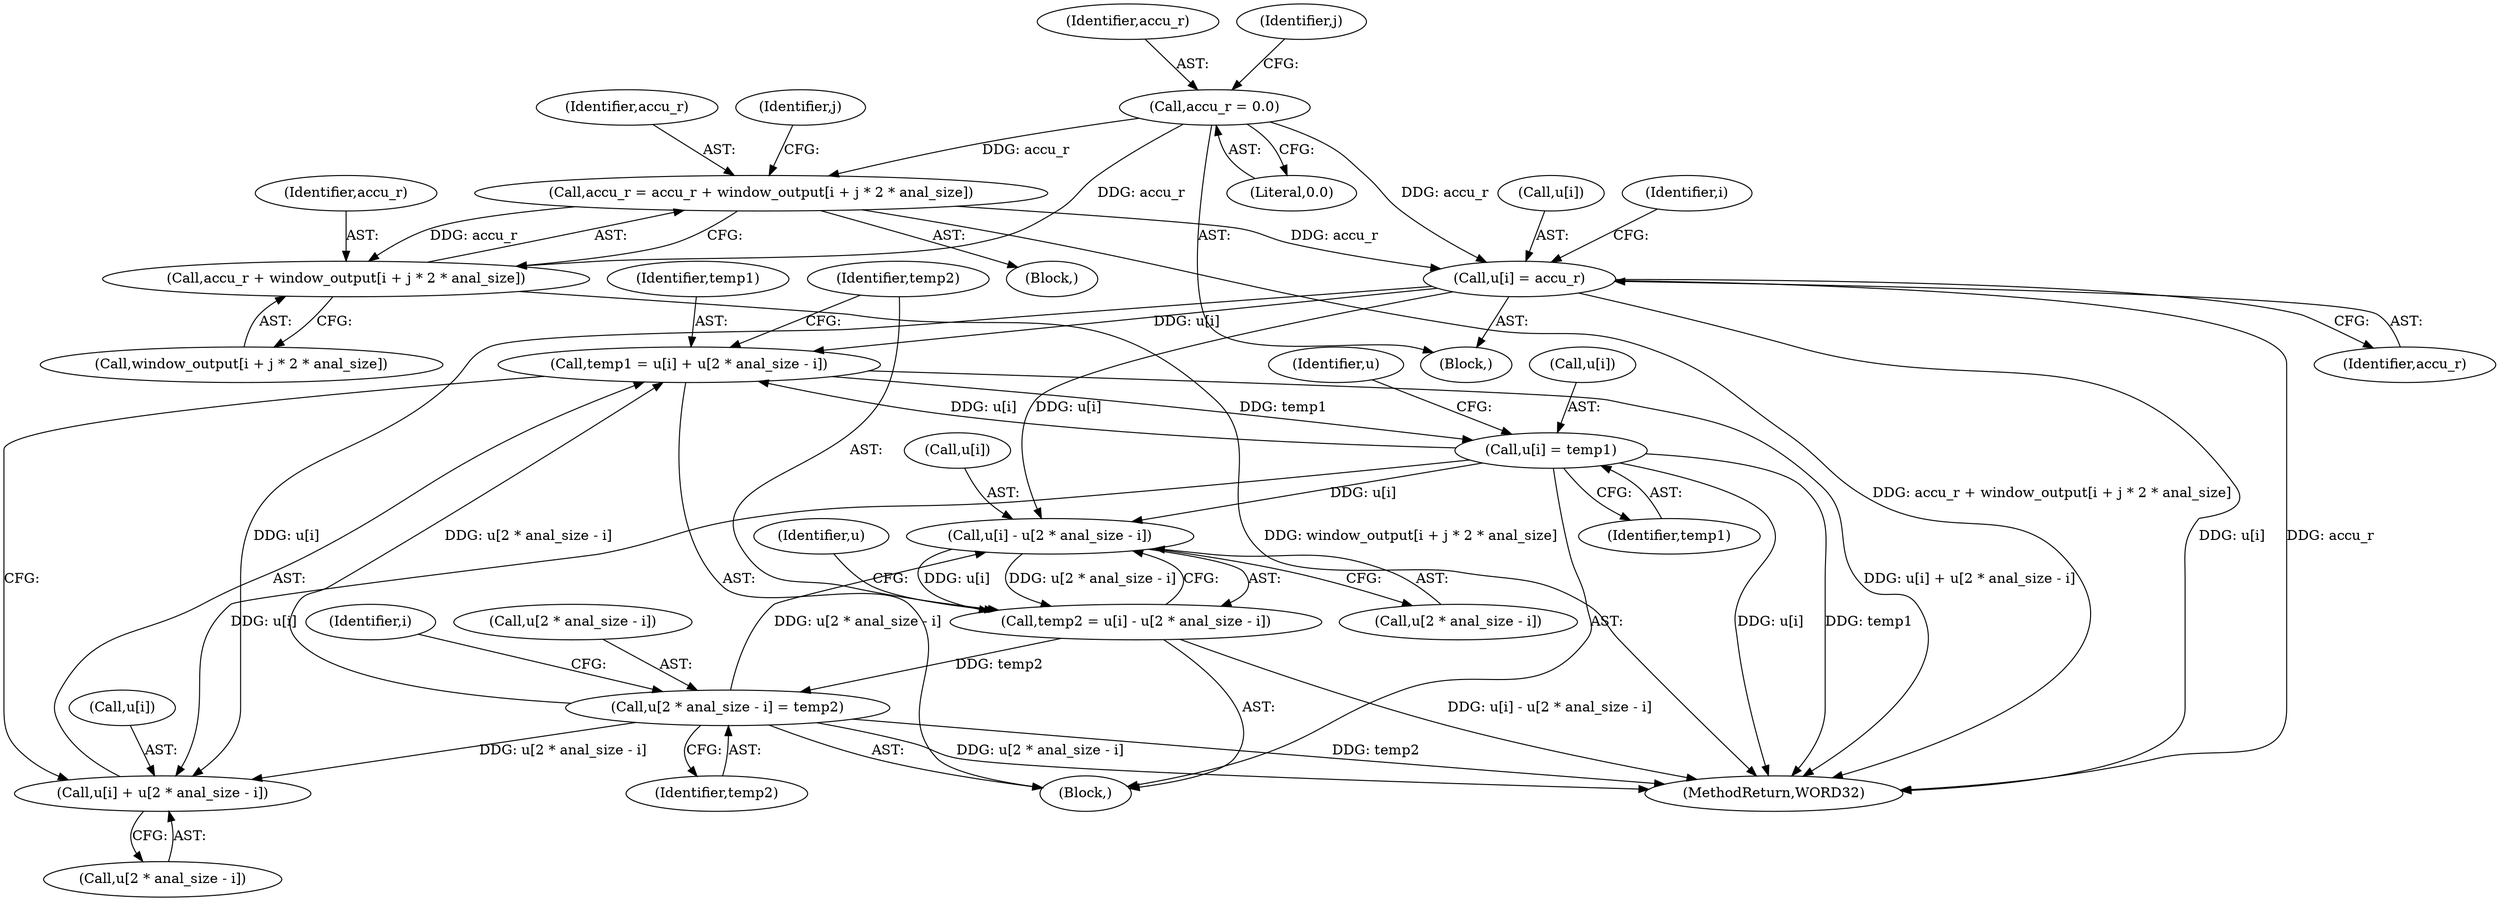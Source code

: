 digraph "0_Android_04e8cd58f075bec5892e369c8deebca9c67e855c_2@integer" {
"1000300" [label="(Call,accu_r = accu_r + window_output[i + j * 2 * anal_size])"];
"1000287" [label="(Call,accu_r = 0.0)"];
"1000302" [label="(Call,accu_r + window_output[i + j * 2 * anal_size])"];
"1000313" [label="(Call,u[i] = accu_r)"];
"1000334" [label="(Call,temp1 = u[i] + u[2 * anal_size - i])"];
"1000361" [label="(Call,u[i] = temp1)"];
"1000336" [label="(Call,u[i] + u[2 * anal_size - i])"];
"1000350" [label="(Call,u[i] - u[2 * anal_size - i])"];
"1000348" [label="(Call,temp2 = u[i] - u[2 * anal_size - i])"];
"1000366" [label="(Call,u[2 * anal_size - i] = temp2)"];
"1000368" [label="(Identifier,u)"];
"1000287" [label="(Call,accu_r = 0.0)"];
"1000336" [label="(Call,u[i] + u[2 * anal_size - i])"];
"1000581" [label="(MethodReturn,WORD32)"];
"1000351" [label="(Call,u[i])"];
"1000340" [label="(Call,u[2 * anal_size - i])"];
"1000362" [label="(Call,u[i])"];
"1000365" [label="(Identifier,temp1)"];
"1000361" [label="(Call,u[i] = temp1)"];
"1000302" [label="(Call,accu_r + window_output[i + j * 2 * anal_size])"];
"1000367" [label="(Call,u[2 * anal_size - i])"];
"1000301" [label="(Identifier,accu_r)"];
"1000298" [label="(Identifier,j)"];
"1000366" [label="(Call,u[2 * anal_size - i] = temp2)"];
"1000354" [label="(Call,u[2 * anal_size - i])"];
"1000317" [label="(Identifier,accu_r)"];
"1000299" [label="(Block,)"];
"1000313" [label="(Call,u[i] = accu_r)"];
"1000348" [label="(Call,temp2 = u[i] - u[2 * anal_size - i])"];
"1000334" [label="(Call,temp1 = u[i] + u[2 * anal_size - i])"];
"1000374" [label="(Identifier,temp2)"];
"1000285" [label="(Identifier,i)"];
"1000288" [label="(Identifier,accu_r)"];
"1000337" [label="(Call,u[i])"];
"1000335" [label="(Identifier,temp1)"];
"1000289" [label="(Literal,0.0)"];
"1000363" [label="(Identifier,u)"];
"1000292" [label="(Identifier,j)"];
"1000332" [label="(Block,)"];
"1000286" [label="(Block,)"];
"1000304" [label="(Call,window_output[i + j * 2 * anal_size])"];
"1000303" [label="(Identifier,accu_r)"];
"1000350" [label="(Call,u[i] - u[2 * anal_size - i])"];
"1000349" [label="(Identifier,temp2)"];
"1000314" [label="(Call,u[i])"];
"1000331" [label="(Identifier,i)"];
"1000300" [label="(Call,accu_r = accu_r + window_output[i + j * 2 * anal_size])"];
"1000300" -> "1000299"  [label="AST: "];
"1000300" -> "1000302"  [label="CFG: "];
"1000301" -> "1000300"  [label="AST: "];
"1000302" -> "1000300"  [label="AST: "];
"1000298" -> "1000300"  [label="CFG: "];
"1000300" -> "1000581"  [label="DDG: accu_r + window_output[i + j * 2 * anal_size]"];
"1000287" -> "1000300"  [label="DDG: accu_r"];
"1000300" -> "1000302"  [label="DDG: accu_r"];
"1000300" -> "1000313"  [label="DDG: accu_r"];
"1000287" -> "1000286"  [label="AST: "];
"1000287" -> "1000289"  [label="CFG: "];
"1000288" -> "1000287"  [label="AST: "];
"1000289" -> "1000287"  [label="AST: "];
"1000292" -> "1000287"  [label="CFG: "];
"1000287" -> "1000302"  [label="DDG: accu_r"];
"1000287" -> "1000313"  [label="DDG: accu_r"];
"1000302" -> "1000304"  [label="CFG: "];
"1000303" -> "1000302"  [label="AST: "];
"1000304" -> "1000302"  [label="AST: "];
"1000302" -> "1000581"  [label="DDG: window_output[i + j * 2 * anal_size]"];
"1000313" -> "1000286"  [label="AST: "];
"1000313" -> "1000317"  [label="CFG: "];
"1000314" -> "1000313"  [label="AST: "];
"1000317" -> "1000313"  [label="AST: "];
"1000285" -> "1000313"  [label="CFG: "];
"1000313" -> "1000581"  [label="DDG: u[i]"];
"1000313" -> "1000581"  [label="DDG: accu_r"];
"1000313" -> "1000334"  [label="DDG: u[i]"];
"1000313" -> "1000336"  [label="DDG: u[i]"];
"1000313" -> "1000350"  [label="DDG: u[i]"];
"1000334" -> "1000332"  [label="AST: "];
"1000334" -> "1000336"  [label="CFG: "];
"1000335" -> "1000334"  [label="AST: "];
"1000336" -> "1000334"  [label="AST: "];
"1000349" -> "1000334"  [label="CFG: "];
"1000334" -> "1000581"  [label="DDG: u[i] + u[2 * anal_size - i]"];
"1000361" -> "1000334"  [label="DDG: u[i]"];
"1000366" -> "1000334"  [label="DDG: u[2 * anal_size - i]"];
"1000334" -> "1000361"  [label="DDG: temp1"];
"1000361" -> "1000332"  [label="AST: "];
"1000361" -> "1000365"  [label="CFG: "];
"1000362" -> "1000361"  [label="AST: "];
"1000365" -> "1000361"  [label="AST: "];
"1000368" -> "1000361"  [label="CFG: "];
"1000361" -> "1000581"  [label="DDG: temp1"];
"1000361" -> "1000581"  [label="DDG: u[i]"];
"1000361" -> "1000336"  [label="DDG: u[i]"];
"1000361" -> "1000350"  [label="DDG: u[i]"];
"1000336" -> "1000340"  [label="CFG: "];
"1000337" -> "1000336"  [label="AST: "];
"1000340" -> "1000336"  [label="AST: "];
"1000366" -> "1000336"  [label="DDG: u[2 * anal_size - i]"];
"1000350" -> "1000348"  [label="AST: "];
"1000350" -> "1000354"  [label="CFG: "];
"1000351" -> "1000350"  [label="AST: "];
"1000354" -> "1000350"  [label="AST: "];
"1000348" -> "1000350"  [label="CFG: "];
"1000350" -> "1000348"  [label="DDG: u[i]"];
"1000350" -> "1000348"  [label="DDG: u[2 * anal_size - i]"];
"1000366" -> "1000350"  [label="DDG: u[2 * anal_size - i]"];
"1000348" -> "1000332"  [label="AST: "];
"1000349" -> "1000348"  [label="AST: "];
"1000363" -> "1000348"  [label="CFG: "];
"1000348" -> "1000581"  [label="DDG: u[i] - u[2 * anal_size - i]"];
"1000348" -> "1000366"  [label="DDG: temp2"];
"1000366" -> "1000332"  [label="AST: "];
"1000366" -> "1000374"  [label="CFG: "];
"1000367" -> "1000366"  [label="AST: "];
"1000374" -> "1000366"  [label="AST: "];
"1000331" -> "1000366"  [label="CFG: "];
"1000366" -> "1000581"  [label="DDG: u[2 * anal_size - i]"];
"1000366" -> "1000581"  [label="DDG: temp2"];
}
